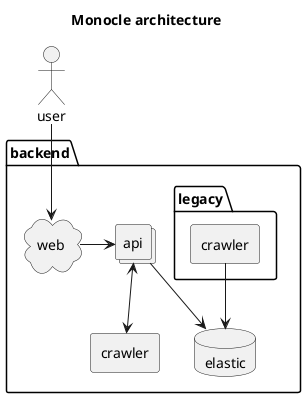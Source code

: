 @startuml
title Monocle architecture

package "backend" {
  database "elastic" as Datastore
  collections "api" as Api
  agent "crawler" as Worker
  cloud "web" as Proxy

  package "legacy" {
    agent "crawler" as LegacyWorker
  }
}
actor user as User

Api --> Datastore
Api <--> Worker
Proxy -> Api
User --> Proxy
LegacyWorker --> Datastore
@enduml
